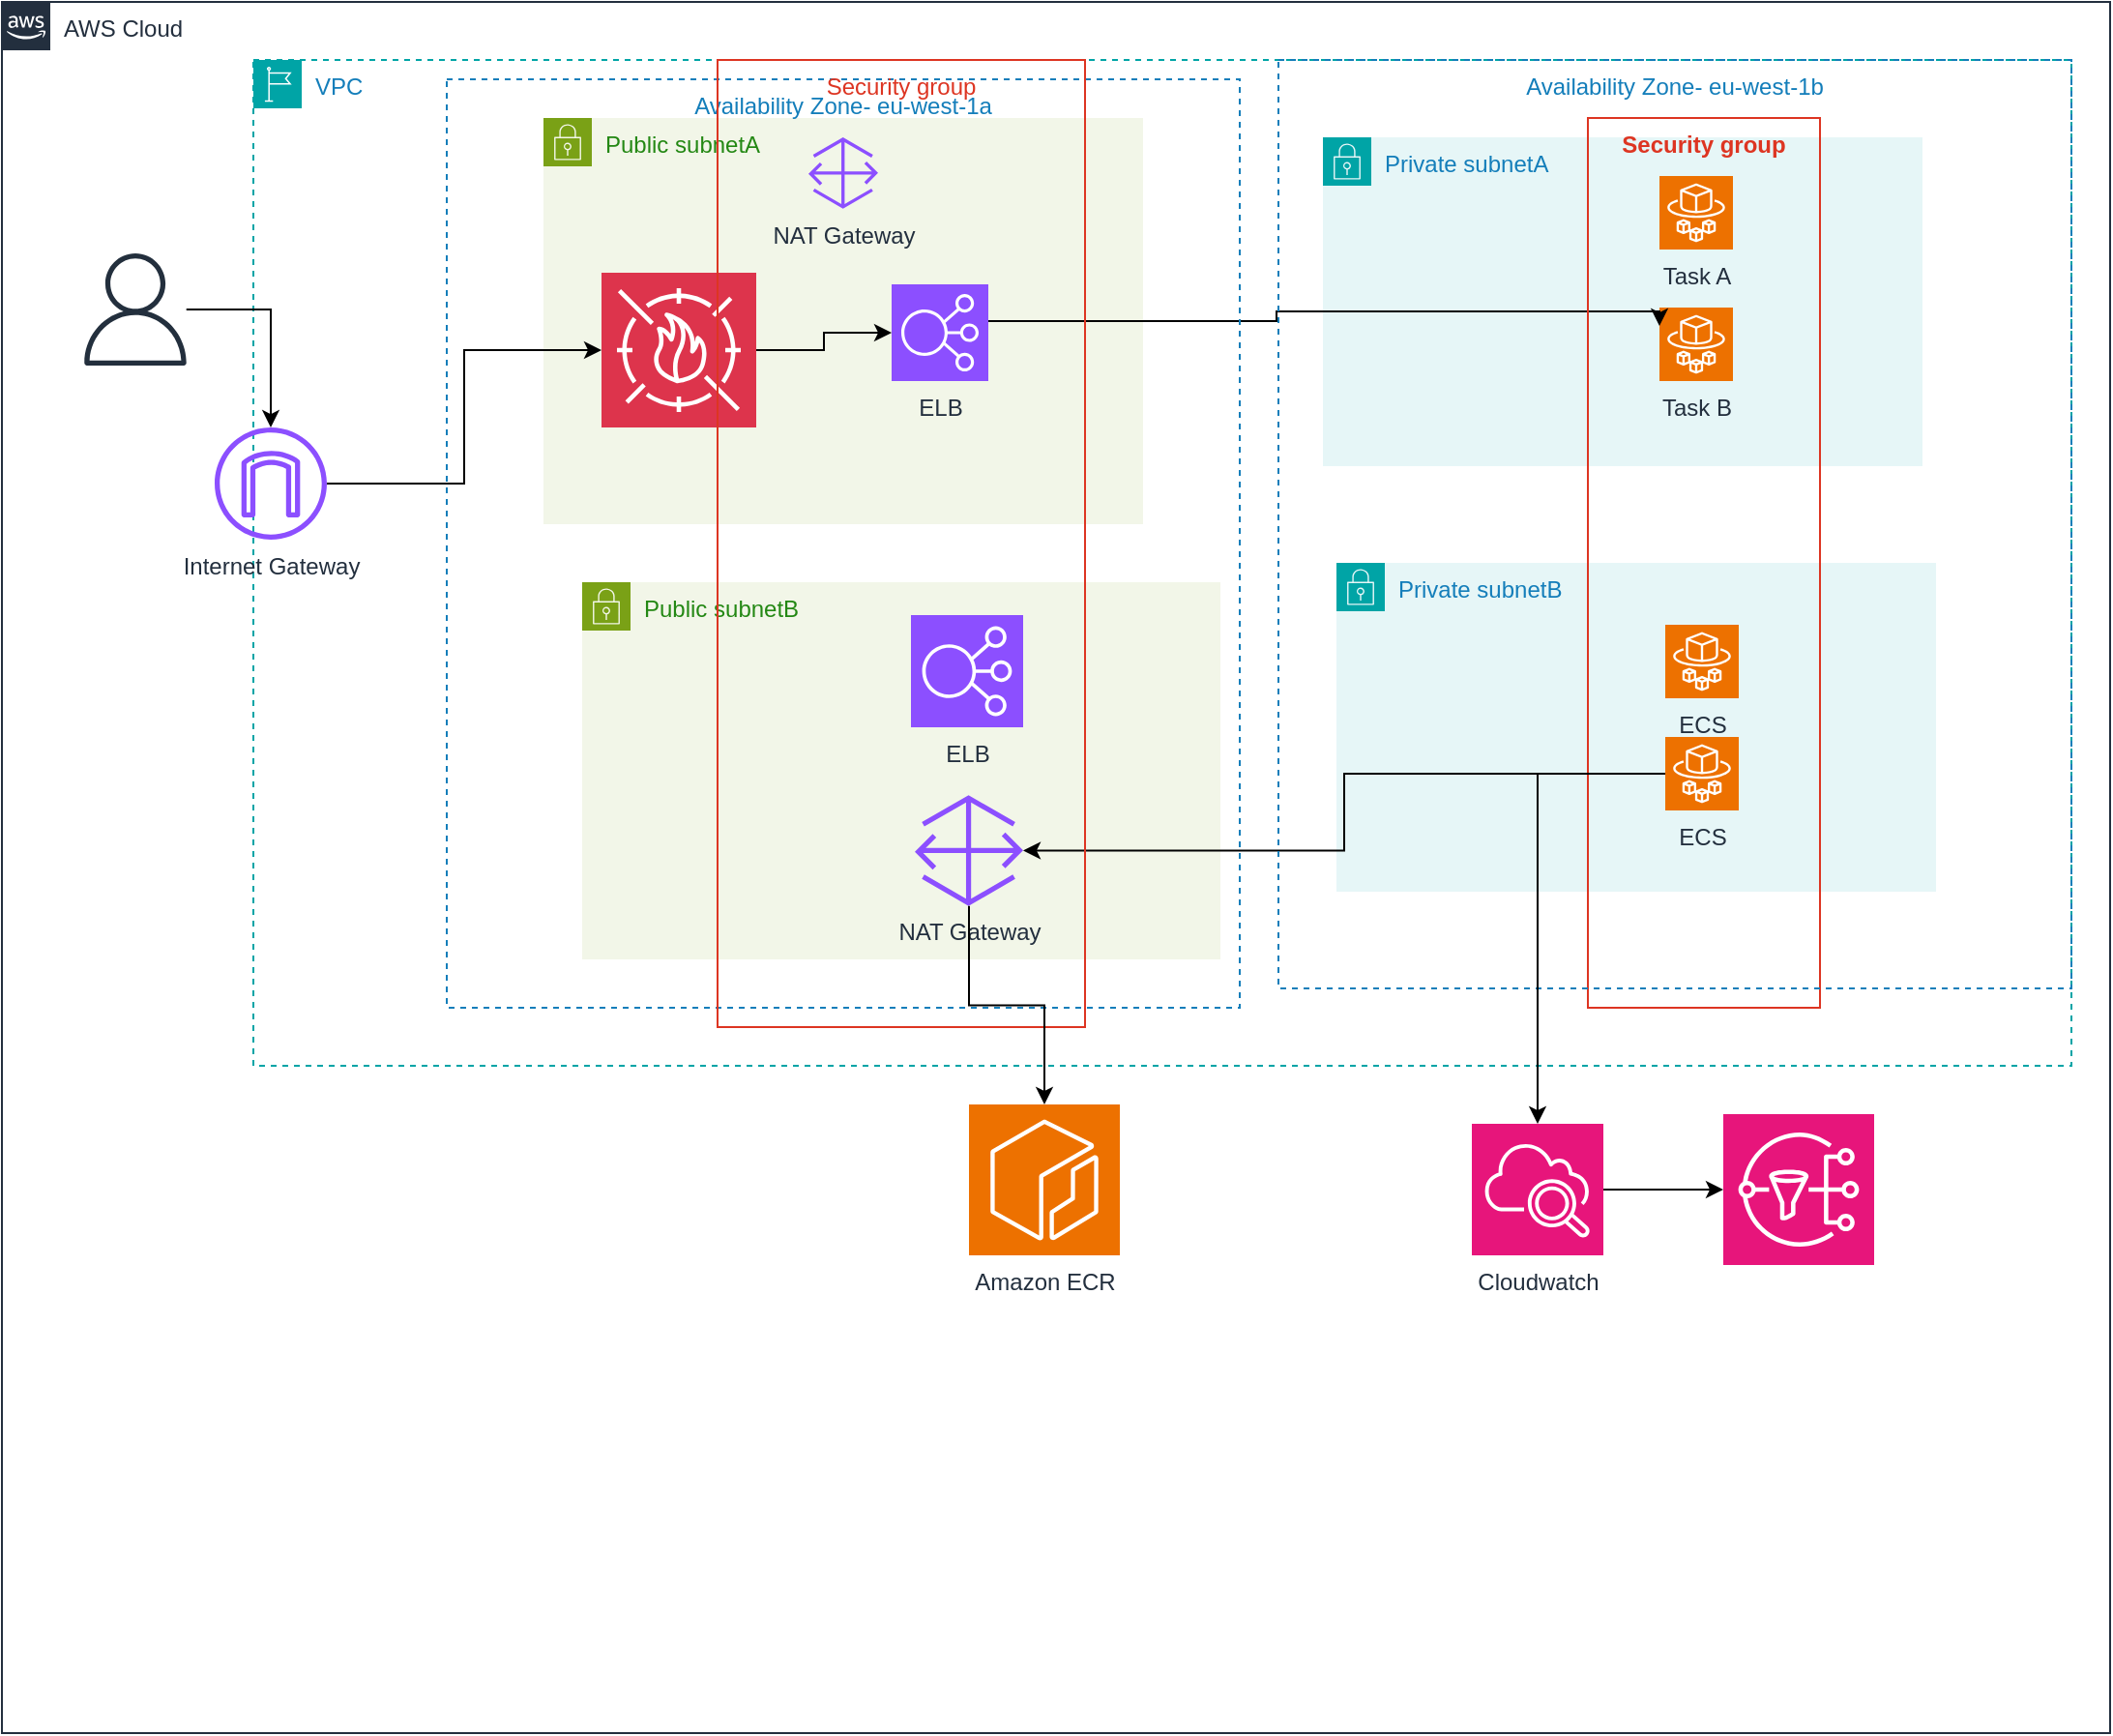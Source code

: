 <mxfile version="26.0.14">
  <diagram name="Page-1" id="IHoAvyuTAnfHuhGpk5dw">
    <mxGraphModel dx="1674" dy="819" grid="1" gridSize="10" guides="1" tooltips="1" connect="1" arrows="1" fold="1" page="1" pageScale="1" pageWidth="827" pageHeight="1169" math="0" shadow="0">
      <root>
        <mxCell id="0" />
        <mxCell id="1" parent="0" />
        <mxCell id="_IlJk9jZzOiAxbBTLv29-1" value="AWS Cloud" style="points=[[0,0],[0.25,0],[0.5,0],[0.75,0],[1,0],[1,0.25],[1,0.5],[1,0.75],[1,1],[0.75,1],[0.5,1],[0.25,1],[0,1],[0,0.75],[0,0.5],[0,0.25]];outlineConnect=0;gradientColor=none;html=1;whiteSpace=wrap;fontSize=12;fontStyle=0;container=1;pointerEvents=0;collapsible=0;recursiveResize=0;shape=mxgraph.aws4.group;grIcon=mxgraph.aws4.group_aws_cloud_alt;strokeColor=#232F3E;fillColor=none;verticalAlign=top;align=left;spacingLeft=30;fontColor=#232F3E;dashed=0;" parent="1" vertex="1">
          <mxGeometry x="10" y="180" width="1090" height="895" as="geometry" />
        </mxCell>
        <mxCell id="_IlJk9jZzOiAxbBTLv29-23" value="Amazon ECR" style="sketch=0;points=[[0,0,0],[0.25,0,0],[0.5,0,0],[0.75,0,0],[1,0,0],[0,1,0],[0.25,1,0],[0.5,1,0],[0.75,1,0],[1,1,0],[0,0.25,0],[0,0.5,0],[0,0.75,0],[1,0.25,0],[1,0.5,0],[1,0.75,0]];outlineConnect=0;fontColor=#232F3E;fillColor=#ED7100;strokeColor=#ffffff;dashed=0;verticalLabelPosition=bottom;verticalAlign=top;align=center;html=1;fontSize=12;fontStyle=0;aspect=fixed;shape=mxgraph.aws4.resourceIcon;resIcon=mxgraph.aws4.ecr;fontFamily=Helvetica;" parent="_IlJk9jZzOiAxbBTLv29-1" vertex="1">
          <mxGeometry x="500" y="570" width="78" height="78" as="geometry" />
        </mxCell>
        <mxCell id="_IlJk9jZzOiAxbBTLv29-32" value="Cloudwatch" style="sketch=0;points=[[0,0,0],[0.25,0,0],[0.5,0,0],[0.75,0,0],[1,0,0],[0,1,0],[0.25,1,0],[0.5,1,0],[0.75,1,0],[1,1,0],[0,0.25,0],[0,0.5,0],[0,0.75,0],[1,0.25,0],[1,0.5,0],[1,0.75,0]];points=[[0,0,0],[0.25,0,0],[0.5,0,0],[0.75,0,0],[1,0,0],[0,1,0],[0.25,1,0],[0.5,1,0],[0.75,1,0],[1,1,0],[0,0.25,0],[0,0.5,0],[0,0.75,0],[1,0.25,0],[1,0.5,0],[1,0.75,0]];outlineConnect=0;fontColor=#232F3E;fillColor=#E7157B;strokeColor=#ffffff;dashed=0;verticalLabelPosition=bottom;verticalAlign=top;align=center;html=1;fontSize=12;fontStyle=0;aspect=fixed;shape=mxgraph.aws4.resourceIcon;resIcon=mxgraph.aws4.cloudwatch_2;fontFamily=Helvetica;" parent="_IlJk9jZzOiAxbBTLv29-1" vertex="1">
          <mxGeometry x="760" y="580" width="68" height="68" as="geometry" />
        </mxCell>
        <mxCell id="_IlJk9jZzOiAxbBTLv29-39" value="" style="sketch=0;outlineConnect=0;fontColor=#232F3E;gradientColor=none;fillColor=#232F3D;strokeColor=none;dashed=0;verticalLabelPosition=bottom;verticalAlign=top;align=center;html=1;fontSize=12;fontStyle=0;aspect=fixed;pointerEvents=1;shape=mxgraph.aws4.user;fontFamily=Helvetica;" parent="_IlJk9jZzOiAxbBTLv29-1" vertex="1">
          <mxGeometry x="40" y="130" width="58" height="58" as="geometry" />
        </mxCell>
        <mxCell id="_IlJk9jZzOiAxbBTLv29-2" value="VPC" style="points=[[0,0],[0.25,0],[0.5,0],[0.75,0],[1,0],[1,0.25],[1,0.5],[1,0.75],[1,1],[0.75,1],[0.5,1],[0.25,1],[0,1],[0,0.75],[0,0.5],[0,0.25]];outlineConnect=0;gradientColor=none;html=1;whiteSpace=wrap;fontSize=12;fontStyle=0;container=1;pointerEvents=0;collapsible=0;recursiveResize=0;shape=mxgraph.aws4.group;grIcon=mxgraph.aws4.group_region;strokeColor=#00A4A6;fillColor=none;verticalAlign=top;align=left;spacingLeft=30;fontColor=#147EBA;dashed=1;" parent="_IlJk9jZzOiAxbBTLv29-1" vertex="1">
          <mxGeometry x="130" y="30" width="940" height="520" as="geometry" />
        </mxCell>
        <mxCell id="_IlJk9jZzOiAxbBTLv29-10" value="Public subnetB" style="points=[[0,0],[0.25,0],[0.5,0],[0.75,0],[1,0],[1,0.25],[1,0.5],[1,0.75],[1,1],[0.75,1],[0.5,1],[0.25,1],[0,1],[0,0.75],[0,0.5],[0,0.25]];outlineConnect=0;gradientColor=none;html=1;whiteSpace=wrap;fontSize=12;fontStyle=0;container=1;pointerEvents=0;collapsible=0;recursiveResize=0;shape=mxgraph.aws4.group;grIcon=mxgraph.aws4.group_security_group;grStroke=0;strokeColor=#7AA116;fillColor=#F2F6E8;verticalAlign=top;align=left;spacingLeft=30;fontColor=#248814;dashed=0;fontFamily=Helvetica;" parent="_IlJk9jZzOiAxbBTLv29-2" vertex="1">
          <mxGeometry x="170" y="270" width="330" height="195" as="geometry" />
        </mxCell>
        <mxCell id="_IlJk9jZzOiAxbBTLv29-25" value="ELB" style="sketch=0;points=[[0,0,0],[0.25,0,0],[0.5,0,0],[0.75,0,0],[1,0,0],[0,1,0],[0.25,1,0],[0.5,1,0],[0.75,1,0],[1,1,0],[0,0.25,0],[0,0.5,0],[0,0.75,0],[1,0.25,0],[1,0.5,0],[1,0.75,0]];outlineConnect=0;fontColor=#232F3E;fillColor=#8C4FFF;strokeColor=#ffffff;dashed=0;verticalLabelPosition=bottom;verticalAlign=top;align=center;html=1;fontSize=12;fontStyle=0;aspect=fixed;shape=mxgraph.aws4.resourceIcon;resIcon=mxgraph.aws4.elastic_load_balancing;fontFamily=Helvetica;" parent="_IlJk9jZzOiAxbBTLv29-10" vertex="1">
          <mxGeometry x="170" y="17" width="58" height="58" as="geometry" />
        </mxCell>
        <mxCell id="_IlJk9jZzOiAxbBTLv29-35" value="NAT Gateway" style="sketch=0;outlineConnect=0;fontColor=#232F3E;gradientColor=none;fillColor=#8C4FFF;strokeColor=none;dashed=0;verticalLabelPosition=bottom;verticalAlign=top;align=center;html=1;fontSize=12;fontStyle=0;aspect=fixed;pointerEvents=1;shape=mxgraph.aws4.gateway;fontFamily=Helvetica;" parent="_IlJk9jZzOiAxbBTLv29-10" vertex="1">
          <mxGeometry x="172" y="110" width="56" height="57.47" as="geometry" />
        </mxCell>
        <mxCell id="_IlJk9jZzOiAxbBTLv29-12" value="Private subnetB" style="points=[[0,0],[0.25,0],[0.5,0],[0.75,0],[1,0],[1,0.25],[1,0.5],[1,0.75],[1,1],[0.75,1],[0.5,1],[0.25,1],[0,1],[0,0.75],[0,0.5],[0,0.25]];outlineConnect=0;gradientColor=none;html=1;whiteSpace=wrap;fontSize=12;fontStyle=0;container=1;pointerEvents=0;collapsible=0;recursiveResize=0;shape=mxgraph.aws4.group;grIcon=mxgraph.aws4.group_security_group;grStroke=0;strokeColor=#00A4A6;fillColor=#E6F6F7;verticalAlign=top;align=left;spacingLeft=30;fontColor=#147EBA;dashed=0;fontFamily=Helvetica;" parent="_IlJk9jZzOiAxbBTLv29-2" vertex="1">
          <mxGeometry x="560" y="260" width="310" height="170" as="geometry" />
        </mxCell>
        <mxCell id="_IlJk9jZzOiAxbBTLv29-22" value="ECS" style="sketch=0;points=[[0,0,0],[0.25,0,0],[0.5,0,0],[0.75,0,0],[1,0,0],[0,1,0],[0.25,1,0],[0.5,1,0],[0.75,1,0],[1,1,0],[0,0.25,0],[0,0.5,0],[0,0.75,0],[1,0.25,0],[1,0.5,0],[1,0.75,0]];outlineConnect=0;fontColor=#232F3E;fillColor=#ED7100;strokeColor=#ffffff;dashed=0;verticalLabelPosition=bottom;verticalAlign=top;align=center;html=1;fontSize=12;fontStyle=0;aspect=fixed;shape=mxgraph.aws4.resourceIcon;resIcon=mxgraph.aws4.fargate;fontFamily=Helvetica;" parent="_IlJk9jZzOiAxbBTLv29-12" vertex="1">
          <mxGeometry x="170" y="90" width="38" height="38" as="geometry" />
        </mxCell>
        <mxCell id="_IlJk9jZzOiAxbBTLv29-21" value="ECS" style="sketch=0;points=[[0,0,0],[0.25,0,0],[0.5,0,0],[0.75,0,0],[1,0,0],[0,1,0],[0.25,1,0],[0.5,1,0],[0.75,1,0],[1,1,0],[0,0.25,0],[0,0.5,0],[0,0.75,0],[1,0.25,0],[1,0.5,0],[1,0.75,0]];outlineConnect=0;fontColor=#232F3E;fillColor=#ED7100;strokeColor=#ffffff;dashed=0;verticalLabelPosition=bottom;verticalAlign=top;align=center;html=1;fontSize=12;fontStyle=0;aspect=fixed;shape=mxgraph.aws4.resourceIcon;resIcon=mxgraph.aws4.fargate;fontFamily=Helvetica;" parent="_IlJk9jZzOiAxbBTLv29-12" vertex="1">
          <mxGeometry x="170" y="32" width="38" height="38" as="geometry" />
        </mxCell>
        <mxCell id="_IlJk9jZzOiAxbBTLv29-8" value="Public subnetA" style="points=[[0,0],[0.25,0],[0.5,0],[0.75,0],[1,0],[1,0.25],[1,0.5],[1,0.75],[1,1],[0.75,1],[0.5,1],[0.25,1],[0,1],[0,0.75],[0,0.5],[0,0.25]];outlineConnect=0;gradientColor=none;html=1;whiteSpace=wrap;fontSize=12;fontStyle=0;container=1;pointerEvents=0;collapsible=0;recursiveResize=0;shape=mxgraph.aws4.group;grIcon=mxgraph.aws4.group_security_group;grStroke=0;strokeColor=#7AA116;fillColor=#F2F6E8;verticalAlign=top;align=left;spacingLeft=30;fontColor=#248814;dashed=0;fontFamily=Helvetica;" parent="_IlJk9jZzOiAxbBTLv29-2" vertex="1">
          <mxGeometry x="150" y="30" width="310" height="210" as="geometry" />
        </mxCell>
        <mxCell id="_IlJk9jZzOiAxbBTLv29-24" value="ELB" style="sketch=0;points=[[0,0,0],[0.25,0,0],[0.5,0,0],[0.75,0,0],[1,0,0],[0,1,0],[0.25,1,0],[0.5,1,0],[0.75,1,0],[1,1,0],[0,0.25,0],[0,0.5,0],[0,0.75,0],[1,0.25,0],[1,0.5,0],[1,0.75,0]];outlineConnect=0;fontColor=#232F3E;fillColor=#8C4FFF;strokeColor=#ffffff;dashed=0;verticalLabelPosition=bottom;verticalAlign=top;align=center;html=1;fontSize=12;fontStyle=0;aspect=fixed;shape=mxgraph.aws4.resourceIcon;resIcon=mxgraph.aws4.elastic_load_balancing;fontFamily=Helvetica;" parent="_IlJk9jZzOiAxbBTLv29-8" vertex="1">
          <mxGeometry x="180" y="86" width="50" height="50" as="geometry" />
        </mxCell>
        <mxCell id="_IlJk9jZzOiAxbBTLv29-30" value="NAT Gateway" style="sketch=0;outlineConnect=0;fontColor=#232F3E;gradientColor=none;fillColor=#8C4FFF;strokeColor=none;dashed=0;verticalLabelPosition=bottom;verticalAlign=top;align=center;html=1;fontSize=12;fontStyle=0;aspect=fixed;pointerEvents=1;shape=mxgraph.aws4.gateway;fontFamily=Helvetica;" parent="_IlJk9jZzOiAxbBTLv29-8" vertex="1">
          <mxGeometry x="137" y="10" width="36" height="36.95" as="geometry" />
        </mxCell>
        <mxCell id="rBBs6G4yIKukUtZXNJE--9" style="edgeStyle=orthogonalEdgeStyle;rounded=0;orthogonalLoop=1;jettySize=auto;html=1;" edge="1" parent="_IlJk9jZzOiAxbBTLv29-8" source="rBBs6G4yIKukUtZXNJE--7" target="_IlJk9jZzOiAxbBTLv29-24">
          <mxGeometry relative="1" as="geometry" />
        </mxCell>
        <mxCell id="rBBs6G4yIKukUtZXNJE--7" value="" style="sketch=0;points=[[0,0,0],[0.25,0,0],[0.5,0,0],[0.75,0,0],[1,0,0],[0,1,0],[0.25,1,0],[0.5,1,0],[0.75,1,0],[1,1,0],[0,0.25,0],[0,0.5,0],[0,0.75,0],[1,0.25,0],[1,0.5,0],[1,0.75,0]];outlineConnect=0;fontColor=#232F3E;fillColor=#DD344C;strokeColor=#ffffff;dashed=0;verticalLabelPosition=bottom;verticalAlign=top;align=center;html=1;fontSize=12;fontStyle=0;aspect=fixed;shape=mxgraph.aws4.resourceIcon;resIcon=mxgraph.aws4.waf;" vertex="1" parent="_IlJk9jZzOiAxbBTLv29-8">
          <mxGeometry x="30" y="80" width="80" height="80" as="geometry" />
        </mxCell>
        <mxCell id="_IlJk9jZzOiAxbBTLv29-11" value="Private subnetA" style="points=[[0,0],[0.25,0],[0.5,0],[0.75,0],[1,0],[1,0.25],[1,0.5],[1,0.75],[1,1],[0.75,1],[0.5,1],[0.25,1],[0,1],[0,0.75],[0,0.5],[0,0.25]];outlineConnect=0;gradientColor=none;html=1;whiteSpace=wrap;fontSize=12;fontStyle=0;container=1;pointerEvents=0;collapsible=0;recursiveResize=0;shape=mxgraph.aws4.group;grIcon=mxgraph.aws4.group_security_group;grStroke=0;strokeColor=#00A4A6;fillColor=#E6F6F7;verticalAlign=top;align=left;spacingLeft=30;fontColor=#147EBA;dashed=0;fontFamily=Helvetica;" parent="_IlJk9jZzOiAxbBTLv29-2" vertex="1">
          <mxGeometry x="553" y="40" width="310" height="170" as="geometry" />
        </mxCell>
        <mxCell id="_IlJk9jZzOiAxbBTLv29-13" value="Task A" style="sketch=0;points=[[0,0,0],[0.25,0,0],[0.5,0,0],[0.75,0,0],[1,0,0],[0,1,0],[0.25,1,0],[0.5,1,0],[0.75,1,0],[1,1,0],[0,0.25,0],[0,0.5,0],[0,0.75,0],[1,0.25,0],[1,0.5,0],[1,0.75,0]];outlineConnect=0;fontColor=#232F3E;fillColor=#ED7100;strokeColor=#ffffff;dashed=0;verticalLabelPosition=bottom;verticalAlign=top;align=center;html=1;fontSize=12;fontStyle=0;aspect=fixed;shape=mxgraph.aws4.resourceIcon;resIcon=mxgraph.aws4.fargate;fontFamily=Helvetica;" parent="_IlJk9jZzOiAxbBTLv29-11" vertex="1">
          <mxGeometry x="174" y="20" width="38" height="38" as="geometry" />
        </mxCell>
        <mxCell id="_IlJk9jZzOiAxbBTLv29-20" value="Task B" style="sketch=0;points=[[0,0,0],[0.25,0,0],[0.5,0,0],[0.75,0,0],[1,0,0],[0,1,0],[0.25,1,0],[0.5,1,0],[0.75,1,0],[1,1,0],[0,0.25,0],[0,0.5,0],[0,0.75,0],[1,0.25,0],[1,0.5,0],[1,0.75,0]];outlineConnect=0;fontColor=#232F3E;fillColor=#ED7100;strokeColor=#ffffff;dashed=0;verticalLabelPosition=bottom;verticalAlign=top;align=center;html=1;fontSize=12;fontStyle=0;aspect=fixed;shape=mxgraph.aws4.resourceIcon;resIcon=mxgraph.aws4.fargate;fontFamily=Helvetica;" parent="_IlJk9jZzOiAxbBTLv29-11" vertex="1">
          <mxGeometry x="174" y="88" width="38" height="38" as="geometry" />
        </mxCell>
        <mxCell id="rBBs6G4yIKukUtZXNJE--8" style="edgeStyle=orthogonalEdgeStyle;rounded=0;orthogonalLoop=1;jettySize=auto;html=1;" edge="1" parent="_IlJk9jZzOiAxbBTLv29-2" source="_IlJk9jZzOiAxbBTLv29-26" target="rBBs6G4yIKukUtZXNJE--7">
          <mxGeometry relative="1" as="geometry" />
        </mxCell>
        <mxCell id="_IlJk9jZzOiAxbBTLv29-26" value="Internet Gateway" style="sketch=0;outlineConnect=0;fontColor=#232F3E;gradientColor=none;fillColor=#8C4FFF;strokeColor=none;dashed=0;verticalLabelPosition=bottom;verticalAlign=top;align=center;html=1;fontSize=12;fontStyle=0;aspect=fixed;pointerEvents=1;shape=mxgraph.aws4.internet_gateway;fontFamily=Helvetica;" parent="_IlJk9jZzOiAxbBTLv29-2" vertex="1">
          <mxGeometry x="-20" y="190" width="58" height="58" as="geometry" />
        </mxCell>
        <mxCell id="_IlJk9jZzOiAxbBTLv29-28" style="edgeStyle=orthogonalEdgeStyle;rounded=0;orthogonalLoop=1;jettySize=auto;html=1;entryX=0;entryY=0.25;entryDx=0;entryDy=0;entryPerimeter=0;fontFamily=Helvetica;fontSize=12;fontColor=#147EBA;fontStyle=0;" parent="_IlJk9jZzOiAxbBTLv29-2" source="_IlJk9jZzOiAxbBTLv29-24" target="_IlJk9jZzOiAxbBTLv29-20" edge="1">
          <mxGeometry relative="1" as="geometry">
            <Array as="points">
              <mxPoint x="529" y="135" />
              <mxPoint x="529" y="130" />
              <mxPoint x="727" y="130" />
            </Array>
          </mxGeometry>
        </mxCell>
        <mxCell id="_IlJk9jZzOiAxbBTLv29-37" style="edgeStyle=orthogonalEdgeStyle;rounded=0;orthogonalLoop=1;jettySize=auto;html=1;fontFamily=Helvetica;fontSize=12;fontColor=#147EBA;fontStyle=0;" parent="_IlJk9jZzOiAxbBTLv29-2" source="_IlJk9jZzOiAxbBTLv29-22" target="_IlJk9jZzOiAxbBTLv29-35" edge="1">
          <mxGeometry relative="1" as="geometry" />
        </mxCell>
        <mxCell id="rBBs6G4yIKukUtZXNJE--3" value="Security group" style="fillColor=none;strokeColor=#DD3522;verticalAlign=top;fontStyle=1;fontColor=#DD3522;whiteSpace=wrap;html=1;" vertex="1" parent="_IlJk9jZzOiAxbBTLv29-2">
          <mxGeometry x="690" y="30" width="120" height="460" as="geometry" />
        </mxCell>
        <mxCell id="rBBs6G4yIKukUtZXNJE--2" value="Availability Zone- eu-west-1b" style="fillColor=none;strokeColor=#147EBA;dashed=1;verticalAlign=top;fontStyle=0;fontColor=#147EBA;whiteSpace=wrap;html=1;" vertex="1" parent="_IlJk9jZzOiAxbBTLv29-2">
          <mxGeometry x="530" width="410" height="480" as="geometry" />
        </mxCell>
        <mxCell id="rBBs6G4yIKukUtZXNJE--10" value="Availability Zone- eu-west-1a" style="fillColor=none;strokeColor=#147EBA;dashed=1;verticalAlign=top;fontStyle=0;fontColor=#147EBA;whiteSpace=wrap;html=1;" vertex="1" parent="_IlJk9jZzOiAxbBTLv29-2">
          <mxGeometry x="100" y="10" width="410" height="480" as="geometry" />
        </mxCell>
        <mxCell id="rBBs6G4yIKukUtZXNJE--12" value="Security group" style="fillColor=none;strokeColor=#DD3522;verticalAlign=top;fontStyle=0;fontColor=#DD3522;whiteSpace=wrap;html=1;" vertex="1" parent="_IlJk9jZzOiAxbBTLv29-2">
          <mxGeometry x="240" width="190" height="500" as="geometry" />
        </mxCell>
        <mxCell id="_IlJk9jZzOiAxbBTLv29-38" style="edgeStyle=orthogonalEdgeStyle;rounded=0;orthogonalLoop=1;jettySize=auto;html=1;fontFamily=Helvetica;fontSize=12;fontColor=#147EBA;fontStyle=0;" parent="_IlJk9jZzOiAxbBTLv29-1" source="_IlJk9jZzOiAxbBTLv29-35" target="_IlJk9jZzOiAxbBTLv29-23" edge="1">
          <mxGeometry relative="1" as="geometry" />
        </mxCell>
        <mxCell id="_IlJk9jZzOiAxbBTLv29-34" style="edgeStyle=orthogonalEdgeStyle;rounded=0;orthogonalLoop=1;jettySize=auto;html=1;entryX=0.5;entryY=0;entryDx=0;entryDy=0;entryPerimeter=0;fontFamily=Helvetica;fontSize=12;fontColor=#147EBA;fontStyle=0;" parent="_IlJk9jZzOiAxbBTLv29-1" source="_IlJk9jZzOiAxbBTLv29-22" target="_IlJk9jZzOiAxbBTLv29-32" edge="1">
          <mxGeometry relative="1" as="geometry" />
        </mxCell>
        <mxCell id="_IlJk9jZzOiAxbBTLv29-40" style="edgeStyle=orthogonalEdgeStyle;rounded=0;orthogonalLoop=1;jettySize=auto;html=1;fontFamily=Helvetica;fontSize=12;fontColor=#147EBA;fontStyle=0;" parent="_IlJk9jZzOiAxbBTLv29-1" source="_IlJk9jZzOiAxbBTLv29-39" target="_IlJk9jZzOiAxbBTLv29-26" edge="1">
          <mxGeometry relative="1" as="geometry" />
        </mxCell>
        <mxCell id="rBBs6G4yIKukUtZXNJE--5" value="" style="sketch=0;points=[[0,0,0],[0.25,0,0],[0.5,0,0],[0.75,0,0],[1,0,0],[0,1,0],[0.25,1,0],[0.5,1,0],[0.75,1,0],[1,1,0],[0,0.25,0],[0,0.5,0],[0,0.75,0],[1,0.25,0],[1,0.5,0],[1,0.75,0]];outlineConnect=0;fontColor=#232F3E;fillColor=#E7157B;strokeColor=#ffffff;dashed=0;verticalLabelPosition=bottom;verticalAlign=top;align=center;html=1;fontSize=12;fontStyle=0;aspect=fixed;shape=mxgraph.aws4.resourceIcon;resIcon=mxgraph.aws4.sns;" vertex="1" parent="_IlJk9jZzOiAxbBTLv29-1">
          <mxGeometry x="890" y="575" width="78" height="78" as="geometry" />
        </mxCell>
        <mxCell id="rBBs6G4yIKukUtZXNJE--6" style="edgeStyle=orthogonalEdgeStyle;rounded=0;orthogonalLoop=1;jettySize=auto;html=1;entryX=0;entryY=0.5;entryDx=0;entryDy=0;entryPerimeter=0;" edge="1" parent="_IlJk9jZzOiAxbBTLv29-1" source="_IlJk9jZzOiAxbBTLv29-32" target="rBBs6G4yIKukUtZXNJE--5">
          <mxGeometry relative="1" as="geometry" />
        </mxCell>
      </root>
    </mxGraphModel>
  </diagram>
</mxfile>
